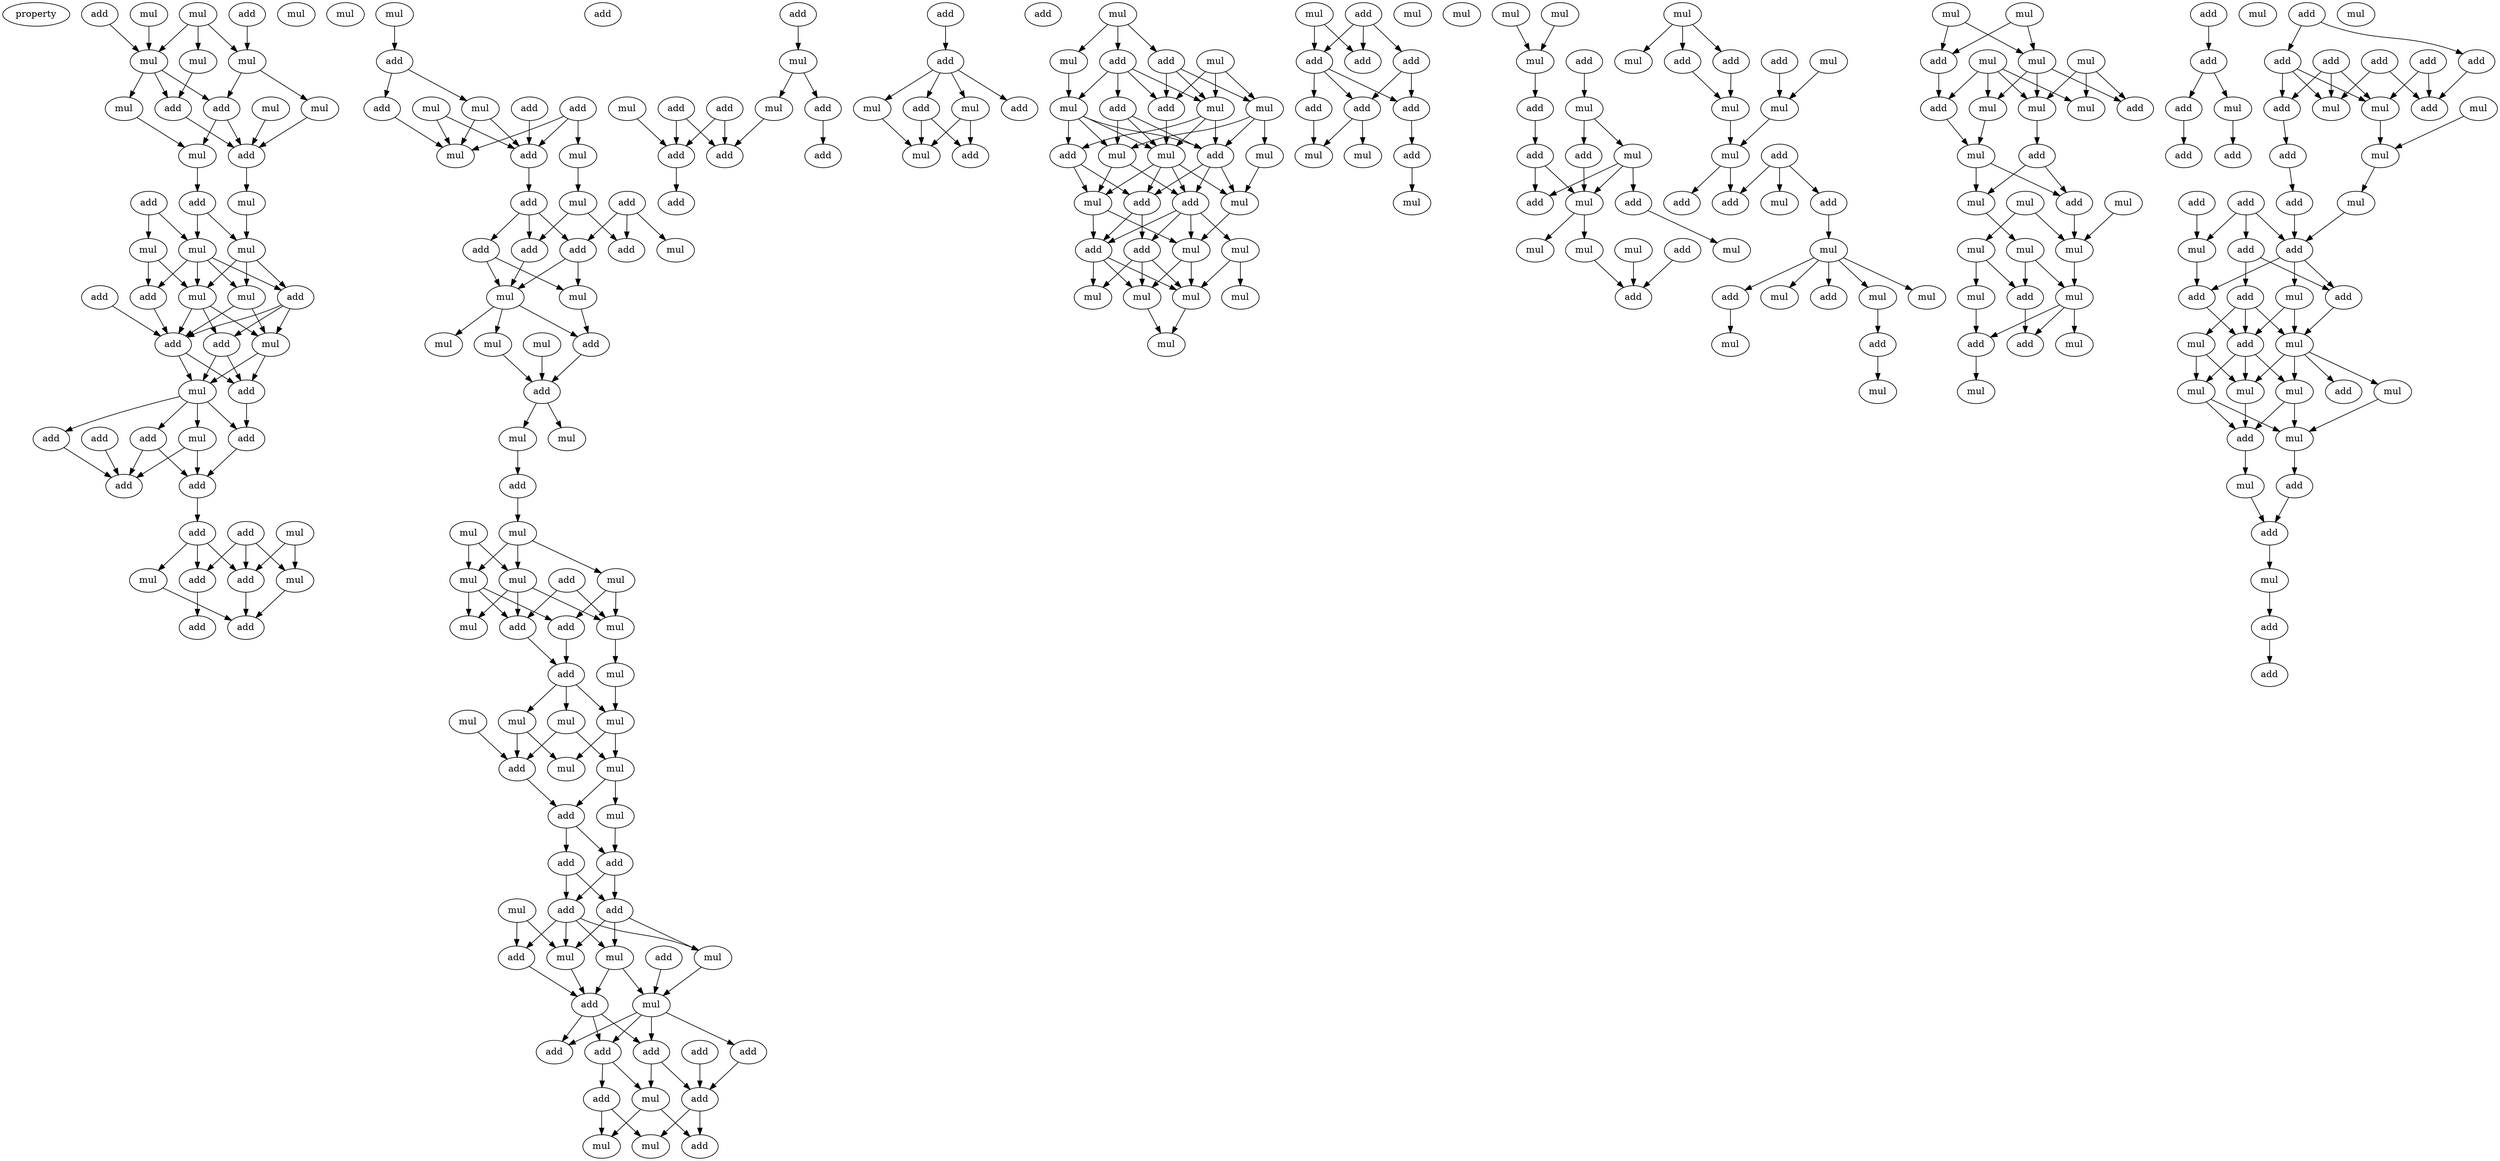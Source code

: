 digraph {
    node [fontcolor=black]
    property [mul=2,lf=1.2]
    0 [ label = mul ];
    1 [ label = add ];
    2 [ label = add ];
    3 [ label = mul ];
    4 [ label = mul ];
    5 [ label = mul ];
    6 [ label = mul ];
    7 [ label = mul ];
    8 [ label = mul ];
    9 [ label = mul ];
    10 [ label = add ];
    11 [ label = mul ];
    12 [ label = add ];
    13 [ label = mul ];
    14 [ label = add ];
    15 [ label = mul ];
    16 [ label = add ];
    17 [ label = add ];
    18 [ label = mul ];
    19 [ label = mul ];
    20 [ label = mul ];
    21 [ label = mul ];
    22 [ label = mul ];
    23 [ label = add ];
    24 [ label = add ];
    25 [ label = add ];
    26 [ label = add ];
    27 [ label = mul ];
    28 [ label = add ];
    29 [ label = mul ];
    30 [ label = add ];
    31 [ label = add ];
    32 [ label = mul ];
    33 [ label = add ];
    34 [ label = add ];
    35 [ label = add ];
    36 [ label = add ];
    37 [ label = add ];
    38 [ label = add ];
    39 [ label = mul ];
    40 [ label = add ];
    41 [ label = add ];
    42 [ label = mul ];
    43 [ label = mul ];
    44 [ label = mul ];
    45 [ label = add ];
    46 [ label = add ];
    47 [ label = add ];
    48 [ label = mul ];
    49 [ label = add ];
    50 [ label = mul ];
    51 [ label = mul ];
    52 [ label = add ];
    53 [ label = add ];
    54 [ label = add ];
    55 [ label = mul ];
    56 [ label = add ];
    57 [ label = mul ];
    58 [ label = add ];
    59 [ label = add ];
    60 [ label = mul ];
    61 [ label = add ];
    62 [ label = add ];
    63 [ label = add ];
    64 [ label = mul ];
    65 [ label = add ];
    66 [ label = mul ];
    67 [ label = mul ];
    68 [ label = mul ];
    69 [ label = add ];
    70 [ label = mul ];
    71 [ label = mul ];
    72 [ label = add ];
    73 [ label = add ];
    74 [ label = mul ];
    75 [ label = mul ];
    76 [ label = add ];
    77 [ label = mul ];
    78 [ label = mul ];
    79 [ label = add ];
    80 [ label = mul ];
    81 [ label = mul ];
    82 [ label = mul ];
    83 [ label = add ];
    84 [ label = add ];
    85 [ label = mul ];
    86 [ label = mul ];
    87 [ label = add ];
    88 [ label = mul ];
    89 [ label = mul ];
    90 [ label = mul ];
    91 [ label = mul ];
    92 [ label = mul ];
    93 [ label = mul ];
    94 [ label = mul ];
    95 [ label = add ];
    96 [ label = add ];
    97 [ label = mul ];
    98 [ label = add ];
    99 [ label = add ];
    100 [ label = add ];
    101 [ label = mul ];
    102 [ label = add ];
    103 [ label = add ];
    104 [ label = mul ];
    105 [ label = add ];
    106 [ label = mul ];
    107 [ label = mul ];
    108 [ label = add ];
    109 [ label = mul ];
    110 [ label = add ];
    111 [ label = add ];
    112 [ label = add ];
    113 [ label = add ];
    114 [ label = add ];
    115 [ label = mul ];
    116 [ label = add ];
    117 [ label = add ];
    118 [ label = add ];
    119 [ label = mul ];
    120 [ label = add ];
    121 [ label = mul ];
    122 [ label = mul ];
    123 [ label = mul ];
    124 [ label = add ];
    125 [ label = add ];
    126 [ label = mul ];
    127 [ label = add ];
    128 [ label = add ];
    129 [ label = add ];
    130 [ label = add ];
    131 [ label = add ];
    132 [ label = add ];
    133 [ label = add ];
    134 [ label = add ];
    135 [ label = mul ];
    136 [ label = add ];
    137 [ label = add ];
    138 [ label = mul ];
    139 [ label = add ];
    140 [ label = mul ];
    141 [ label = mul ];
    142 [ label = add ];
    143 [ label = mul ];
    144 [ label = mul ];
    145 [ label = add ];
    146 [ label = add ];
    147 [ label = add ];
    148 [ label = mul ];
    149 [ label = mul ];
    150 [ label = mul ];
    151 [ label = add ];
    152 [ label = mul ];
    153 [ label = mul ];
    154 [ label = add ];
    155 [ label = mul ];
    156 [ label = add ];
    157 [ label = mul ];
    158 [ label = add ];
    159 [ label = mul ];
    160 [ label = mul ];
    161 [ label = mul ];
    162 [ label = add ];
    163 [ label = add ];
    164 [ label = mul ];
    165 [ label = mul ];
    166 [ label = mul ];
    167 [ label = mul ];
    168 [ label = mul ];
    169 [ label = mul ];
    170 [ label = mul ];
    171 [ label = add ];
    172 [ label = add ];
    173 [ label = add ];
    174 [ label = add ];
    175 [ label = add ];
    176 [ label = add ];
    177 [ label = add ];
    178 [ label = add ];
    179 [ label = mul ];
    180 [ label = mul ];
    181 [ label = mul ];
    182 [ label = mul ];
    183 [ label = mul ];
    184 [ label = mul ];
    185 [ label = mul ];
    186 [ label = add ];
    187 [ label = mul ];
    188 [ label = add ];
    189 [ label = add ];
    190 [ label = mul ];
    191 [ label = add ];
    192 [ label = add ];
    193 [ label = add ];
    194 [ label = mul ];
    195 [ label = mul ];
    196 [ label = mul ];
    197 [ label = mul ];
    198 [ label = mul ];
    199 [ label = add ];
    200 [ label = add ];
    201 [ label = mul ];
    202 [ label = mul ];
    203 [ label = add ];
    204 [ label = add ];
    205 [ label = mul ];
    206 [ label = add ];
    207 [ label = mul ];
    208 [ label = mul ];
    209 [ label = mul ];
    210 [ label = add ];
    211 [ label = mul ];
    212 [ label = add ];
    213 [ label = add ];
    214 [ label = add ];
    215 [ label = mul ];
    216 [ label = add ];
    217 [ label = mul ];
    218 [ label = add ];
    219 [ label = mul ];
    220 [ label = mul ];
    221 [ label = add ];
    222 [ label = mul ];
    223 [ label = mul ];
    224 [ label = mul ];
    225 [ label = mul ];
    226 [ label = mul ];
    227 [ label = add ];
    228 [ label = mul ];
    229 [ label = mul ];
    230 [ label = add ];
    231 [ label = mul ];
    232 [ label = mul ];
    233 [ label = mul ];
    234 [ label = add ];
    235 [ label = add ];
    236 [ label = mul ];
    237 [ label = mul ];
    238 [ label = mul ];
    239 [ label = add ];
    240 [ label = mul ];
    241 [ label = mul ];
    242 [ label = mul ];
    243 [ label = mul ];
    244 [ label = mul ];
    245 [ label = add ];
    246 [ label = mul ];
    247 [ label = mul ];
    248 [ label = add ];
    249 [ label = add ];
    250 [ label = mul ];
    251 [ label = add ];
    252 [ label = add ];
    253 [ label = add ];
    254 [ label = mul ];
    255 [ label = mul ];
    256 [ label = add ];
    257 [ label = add ];
    258 [ label = add ];
    259 [ label = add ];
    260 [ label = add ];
    261 [ label = add ];
    262 [ label = add ];
    263 [ label = add ];
    264 [ label = add ];
    265 [ label = mul ];
    266 [ label = mul ];
    267 [ label = add ];
    268 [ label = mul ];
    269 [ label = add ];
    270 [ label = mul ];
    271 [ label = add ];
    272 [ label = add ];
    273 [ label = mul ];
    274 [ label = add ];
    275 [ label = add ];
    276 [ label = mul ];
    277 [ label = add ];
    278 [ label = add ];
    279 [ label = add ];
    280 [ label = add ];
    281 [ label = mul ];
    282 [ label = mul ];
    283 [ label = add ];
    284 [ label = mul ];
    285 [ label = mul ];
    286 [ label = mul ];
    287 [ label = mul ];
    288 [ label = mul ];
    289 [ label = add ];
    290 [ label = add ];
    291 [ label = mul ];
    292 [ label = mul ];
    293 [ label = mul ];
    294 [ label = add ];
    295 [ label = add ];
    296 [ label = mul ];
    297 [ label = add ];
    298 [ label = add ];
    0 -> 5 [ name = 0 ];
    0 -> 6 [ name = 1 ];
    0 -> 7 [ name = 2 ];
    1 -> 5 [ name = 3 ];
    2 -> 7 [ name = 4 ];
    4 -> 5 [ name = 5 ];
    5 -> 9 [ name = 6 ];
    5 -> 10 [ name = 7 ];
    5 -> 12 [ name = 8 ];
    6 -> 10 [ name = 9 ];
    7 -> 8 [ name = 10 ];
    7 -> 12 [ name = 11 ];
    8 -> 14 [ name = 12 ];
    9 -> 13 [ name = 13 ];
    10 -> 14 [ name = 14 ];
    11 -> 14 [ name = 15 ];
    12 -> 13 [ name = 16 ];
    12 -> 14 [ name = 17 ];
    13 -> 16 [ name = 18 ];
    14 -> 15 [ name = 19 ];
    15 -> 20 [ name = 20 ];
    16 -> 19 [ name = 21 ];
    16 -> 20 [ name = 22 ];
    17 -> 18 [ name = 23 ];
    17 -> 19 [ name = 24 ];
    18 -> 22 [ name = 25 ];
    18 -> 23 [ name = 26 ];
    19 -> 21 [ name = 27 ];
    19 -> 22 [ name = 28 ];
    19 -> 23 [ name = 29 ];
    19 -> 24 [ name = 30 ];
    20 -> 21 [ name = 31 ];
    20 -> 22 [ name = 32 ];
    20 -> 24 [ name = 33 ];
    21 -> 26 [ name = 34 ];
    21 -> 27 [ name = 35 ];
    22 -> 26 [ name = 36 ];
    22 -> 27 [ name = 37 ];
    22 -> 28 [ name = 38 ];
    23 -> 26 [ name = 39 ];
    24 -> 26 [ name = 40 ];
    24 -> 27 [ name = 41 ];
    24 -> 28 [ name = 42 ];
    25 -> 26 [ name = 43 ];
    26 -> 29 [ name = 44 ];
    26 -> 30 [ name = 45 ];
    27 -> 29 [ name = 46 ];
    27 -> 30 [ name = 47 ];
    28 -> 29 [ name = 48 ];
    28 -> 30 [ name = 49 ];
    29 -> 32 [ name = 50 ];
    29 -> 33 [ name = 51 ];
    29 -> 34 [ name = 52 ];
    29 -> 35 [ name = 53 ];
    30 -> 33 [ name = 54 ];
    31 -> 36 [ name = 55 ];
    32 -> 36 [ name = 56 ];
    32 -> 37 [ name = 57 ];
    33 -> 37 [ name = 58 ];
    34 -> 36 [ name = 59 ];
    35 -> 36 [ name = 60 ];
    35 -> 37 [ name = 61 ];
    37 -> 38 [ name = 62 ];
    38 -> 41 [ name = 63 ];
    38 -> 42 [ name = 64 ];
    38 -> 45 [ name = 65 ];
    39 -> 43 [ name = 66 ];
    39 -> 45 [ name = 67 ];
    40 -> 41 [ name = 68 ];
    40 -> 43 [ name = 69 ];
    40 -> 45 [ name = 70 ];
    41 -> 46 [ name = 71 ];
    42 -> 47 [ name = 72 ];
    43 -> 47 [ name = 73 ];
    45 -> 47 [ name = 74 ];
    48 -> 49 [ name = 75 ];
    49 -> 51 [ name = 76 ];
    49 -> 52 [ name = 77 ];
    50 -> 56 [ name = 78 ];
    50 -> 57 [ name = 79 ];
    51 -> 56 [ name = 80 ];
    51 -> 57 [ name = 81 ];
    52 -> 57 [ name = 82 ];
    53 -> 56 [ name = 83 ];
    54 -> 55 [ name = 84 ];
    54 -> 56 [ name = 85 ];
    54 -> 57 [ name = 86 ];
    55 -> 60 [ name = 87 ];
    56 -> 58 [ name = 88 ];
    58 -> 61 [ name = 89 ];
    58 -> 63 [ name = 90 ];
    58 -> 65 [ name = 91 ];
    59 -> 62 [ name = 92 ];
    59 -> 63 [ name = 93 ];
    59 -> 64 [ name = 94 ];
    60 -> 62 [ name = 95 ];
    60 -> 65 [ name = 96 ];
    61 -> 66 [ name = 97 ];
    61 -> 67 [ name = 98 ];
    63 -> 66 [ name = 99 ];
    63 -> 67 [ name = 100 ];
    65 -> 66 [ name = 101 ];
    66 -> 68 [ name = 102 ];
    66 -> 69 [ name = 103 ];
    66 -> 70 [ name = 104 ];
    67 -> 69 [ name = 105 ];
    68 -> 73 [ name = 106 ];
    69 -> 73 [ name = 107 ];
    71 -> 73 [ name = 108 ];
    73 -> 74 [ name = 109 ];
    73 -> 75 [ name = 110 ];
    74 -> 76 [ name = 111 ];
    76 -> 77 [ name = 112 ];
    77 -> 80 [ name = 113 ];
    77 -> 81 [ name = 114 ];
    77 -> 82 [ name = 115 ];
    78 -> 80 [ name = 116 ];
    78 -> 81 [ name = 117 ];
    79 -> 83 [ name = 118 ];
    79 -> 86 [ name = 119 ];
    80 -> 83 [ name = 120 ];
    80 -> 85 [ name = 121 ];
    80 -> 86 [ name = 122 ];
    81 -> 83 [ name = 123 ];
    81 -> 84 [ name = 124 ];
    81 -> 85 [ name = 125 ];
    82 -> 84 [ name = 126 ];
    82 -> 86 [ name = 127 ];
    83 -> 87 [ name = 128 ];
    84 -> 87 [ name = 129 ];
    86 -> 88 [ name = 130 ];
    87 -> 90 [ name = 131 ];
    87 -> 91 [ name = 132 ];
    87 -> 92 [ name = 133 ];
    88 -> 91 [ name = 134 ];
    89 -> 95 [ name = 135 ];
    90 -> 94 [ name = 136 ];
    90 -> 95 [ name = 137 ];
    91 -> 93 [ name = 138 ];
    91 -> 94 [ name = 139 ];
    92 -> 93 [ name = 140 ];
    92 -> 95 [ name = 141 ];
    94 -> 96 [ name = 142 ];
    94 -> 97 [ name = 143 ];
    95 -> 96 [ name = 144 ];
    96 -> 98 [ name = 145 ];
    96 -> 99 [ name = 146 ];
    97 -> 99 [ name = 147 ];
    98 -> 100 [ name = 148 ];
    98 -> 102 [ name = 149 ];
    99 -> 100 [ name = 150 ];
    99 -> 102 [ name = 151 ];
    100 -> 104 [ name = 152 ];
    100 -> 106 [ name = 153 ];
    100 -> 107 [ name = 154 ];
    101 -> 103 [ name = 155 ];
    101 -> 104 [ name = 156 ];
    102 -> 103 [ name = 157 ];
    102 -> 104 [ name = 158 ];
    102 -> 106 [ name = 159 ];
    102 -> 107 [ name = 160 ];
    103 -> 108 [ name = 161 ];
    104 -> 108 [ name = 162 ];
    105 -> 109 [ name = 163 ];
    106 -> 108 [ name = 164 ];
    106 -> 109 [ name = 165 ];
    107 -> 109 [ name = 166 ];
    108 -> 110 [ name = 167 ];
    108 -> 112 [ name = 168 ];
    108 -> 113 [ name = 169 ];
    109 -> 110 [ name = 170 ];
    109 -> 111 [ name = 171 ];
    109 -> 112 [ name = 172 ];
    109 -> 113 [ name = 173 ];
    111 -> 117 [ name = 174 ];
    112 -> 115 [ name = 175 ];
    112 -> 117 [ name = 176 ];
    113 -> 115 [ name = 177 ];
    113 -> 116 [ name = 178 ];
    114 -> 117 [ name = 179 ];
    115 -> 118 [ name = 180 ];
    115 -> 121 [ name = 181 ];
    116 -> 119 [ name = 182 ];
    116 -> 121 [ name = 183 ];
    117 -> 118 [ name = 184 ];
    117 -> 119 [ name = 185 ];
    120 -> 122 [ name = 186 ];
    122 -> 123 [ name = 187 ];
    122 -> 125 [ name = 188 ];
    123 -> 130 [ name = 189 ];
    124 -> 129 [ name = 190 ];
    124 -> 130 [ name = 191 ];
    125 -> 128 [ name = 192 ];
    126 -> 129 [ name = 193 ];
    127 -> 129 [ name = 194 ];
    127 -> 130 [ name = 195 ];
    129 -> 131 [ name = 196 ];
    132 -> 134 [ name = 197 ];
    134 -> 135 [ name = 198 ];
    134 -> 136 [ name = 199 ];
    134 -> 137 [ name = 200 ];
    134 -> 138 [ name = 201 ];
    135 -> 140 [ name = 202 ];
    137 -> 139 [ name = 203 ];
    137 -> 140 [ name = 204 ];
    138 -> 139 [ name = 205 ];
    138 -> 140 [ name = 206 ];
    141 -> 142 [ name = 207 ];
    141 -> 143 [ name = 208 ];
    141 -> 145 [ name = 209 ];
    142 -> 146 [ name = 210 ];
    142 -> 147 [ name = 211 ];
    142 -> 149 [ name = 212 ];
    142 -> 150 [ name = 213 ];
    143 -> 149 [ name = 214 ];
    144 -> 146 [ name = 215 ];
    144 -> 148 [ name = 216 ];
    144 -> 150 [ name = 217 ];
    145 -> 146 [ name = 218 ];
    145 -> 148 [ name = 219 ];
    145 -> 150 [ name = 220 ];
    146 -> 155 [ name = 221 ];
    147 -> 151 [ name = 222 ];
    147 -> 152 [ name = 223 ];
    147 -> 155 [ name = 224 ];
    148 -> 151 [ name = 225 ];
    148 -> 152 [ name = 226 ];
    148 -> 153 [ name = 227 ];
    149 -> 151 [ name = 228 ];
    149 -> 152 [ name = 229 ];
    149 -> 154 [ name = 230 ];
    149 -> 155 [ name = 231 ];
    150 -> 151 [ name = 232 ];
    150 -> 154 [ name = 233 ];
    150 -> 155 [ name = 234 ];
    151 -> 156 [ name = 235 ];
    151 -> 158 [ name = 236 ];
    151 -> 159 [ name = 237 ];
    152 -> 157 [ name = 238 ];
    152 -> 158 [ name = 239 ];
    153 -> 159 [ name = 240 ];
    154 -> 156 [ name = 241 ];
    154 -> 157 [ name = 242 ];
    155 -> 156 [ name = 243 ];
    155 -> 157 [ name = 244 ];
    155 -> 158 [ name = 245 ];
    155 -> 159 [ name = 246 ];
    156 -> 162 [ name = 247 ];
    156 -> 163 [ name = 248 ];
    157 -> 161 [ name = 249 ];
    157 -> 162 [ name = 250 ];
    158 -> 160 [ name = 251 ];
    158 -> 161 [ name = 252 ];
    158 -> 162 [ name = 253 ];
    158 -> 163 [ name = 254 ];
    159 -> 161 [ name = 255 ];
    160 -> 165 [ name = 256 ];
    160 -> 167 [ name = 257 ];
    161 -> 165 [ name = 258 ];
    161 -> 166 [ name = 259 ];
    162 -> 164 [ name = 260 ];
    162 -> 165 [ name = 261 ];
    162 -> 166 [ name = 262 ];
    163 -> 164 [ name = 263 ];
    163 -> 165 [ name = 264 ];
    163 -> 166 [ name = 265 ];
    165 -> 168 [ name = 266 ];
    166 -> 168 [ name = 267 ];
    169 -> 173 [ name = 268 ];
    169 -> 174 [ name = 269 ];
    171 -> 172 [ name = 270 ];
    171 -> 173 [ name = 271 ];
    171 -> 174 [ name = 272 ];
    172 -> 175 [ name = 273 ];
    172 -> 176 [ name = 274 ];
    173 -> 175 [ name = 275 ];
    173 -> 176 [ name = 276 ];
    173 -> 177 [ name = 277 ];
    175 -> 178 [ name = 278 ];
    176 -> 180 [ name = 279 ];
    176 -> 181 [ name = 280 ];
    177 -> 180 [ name = 281 ];
    178 -> 182 [ name = 282 ];
    183 -> 185 [ name = 283 ];
    184 -> 185 [ name = 284 ];
    185 -> 188 [ name = 285 ];
    186 -> 187 [ name = 286 ];
    187 -> 190 [ name = 287 ];
    187 -> 191 [ name = 288 ];
    188 -> 189 [ name = 289 ];
    189 -> 192 [ name = 290 ];
    189 -> 194 [ name = 291 ];
    190 -> 192 [ name = 292 ];
    190 -> 193 [ name = 293 ];
    190 -> 194 [ name = 294 ];
    191 -> 194 [ name = 295 ];
    193 -> 197 [ name = 296 ];
    194 -> 196 [ name = 297 ];
    194 -> 198 [ name = 298 ];
    195 -> 200 [ name = 299 ];
    198 -> 200 [ name = 300 ];
    199 -> 200 [ name = 301 ];
    201 -> 202 [ name = 302 ];
    201 -> 203 [ name = 303 ];
    201 -> 206 [ name = 304 ];
    203 -> 208 [ name = 305 ];
    204 -> 207 [ name = 306 ];
    205 -> 207 [ name = 307 ];
    206 -> 208 [ name = 308 ];
    207 -> 209 [ name = 309 ];
    208 -> 209 [ name = 310 ];
    209 -> 212 [ name = 311 ];
    209 -> 213 [ name = 312 ];
    210 -> 211 [ name = 313 ];
    210 -> 212 [ name = 314 ];
    210 -> 214 [ name = 315 ];
    214 -> 215 [ name = 316 ];
    215 -> 216 [ name = 317 ];
    215 -> 217 [ name = 318 ];
    215 -> 218 [ name = 319 ];
    215 -> 219 [ name = 320 ];
    215 -> 220 [ name = 321 ];
    216 -> 222 [ name = 322 ];
    219 -> 221 [ name = 323 ];
    221 -> 223 [ name = 324 ];
    224 -> 227 [ name = 325 ];
    224 -> 228 [ name = 326 ];
    225 -> 227 [ name = 327 ];
    225 -> 228 [ name = 328 ];
    226 -> 231 [ name = 329 ];
    226 -> 232 [ name = 330 ];
    226 -> 233 [ name = 331 ];
    226 -> 234 [ name = 332 ];
    227 -> 234 [ name = 333 ];
    228 -> 230 [ name = 334 ];
    228 -> 232 [ name = 335 ];
    228 -> 233 [ name = 336 ];
    229 -> 230 [ name = 337 ];
    229 -> 231 [ name = 338 ];
    229 -> 232 [ name = 339 ];
    232 -> 235 [ name = 340 ];
    233 -> 236 [ name = 341 ];
    234 -> 236 [ name = 342 ];
    235 -> 239 [ name = 343 ];
    235 -> 240 [ name = 344 ];
    236 -> 239 [ name = 345 ];
    236 -> 240 [ name = 346 ];
    237 -> 242 [ name = 347 ];
    237 -> 243 [ name = 348 ];
    238 -> 243 [ name = 349 ];
    239 -> 243 [ name = 350 ];
    240 -> 241 [ name = 351 ];
    241 -> 245 [ name = 352 ];
    241 -> 246 [ name = 353 ];
    242 -> 244 [ name = 354 ];
    242 -> 245 [ name = 355 ];
    243 -> 246 [ name = 356 ];
    244 -> 249 [ name = 357 ];
    245 -> 248 [ name = 358 ];
    246 -> 247 [ name = 359 ];
    246 -> 248 [ name = 360 ];
    246 -> 249 [ name = 361 ];
    249 -> 250 [ name = 362 ];
    251 -> 252 [ name = 363 ];
    252 -> 253 [ name = 364 ];
    252 -> 254 [ name = 365 ];
    253 -> 257 [ name = 366 ];
    254 -> 256 [ name = 367 ];
    258 -> 259 [ name = 368 ];
    258 -> 260 [ name = 369 ];
    259 -> 266 [ name = 370 ];
    259 -> 267 [ name = 371 ];
    259 -> 268 [ name = 372 ];
    260 -> 264 [ name = 373 ];
    261 -> 264 [ name = 374 ];
    261 -> 266 [ name = 375 ];
    262 -> 266 [ name = 376 ];
    262 -> 267 [ name = 377 ];
    262 -> 268 [ name = 378 ];
    263 -> 264 [ name = 379 ];
    263 -> 268 [ name = 380 ];
    265 -> 270 [ name = 381 ];
    267 -> 269 [ name = 382 ];
    268 -> 270 [ name = 383 ];
    269 -> 274 [ name = 384 ];
    270 -> 273 [ name = 385 ];
    271 -> 276 [ name = 386 ];
    272 -> 275 [ name = 387 ];
    272 -> 276 [ name = 388 ];
    272 -> 277 [ name = 389 ];
    273 -> 275 [ name = 390 ];
    274 -> 275 [ name = 391 ];
    275 -> 279 [ name = 392 ];
    275 -> 280 [ name = 393 ];
    275 -> 281 [ name = 394 ];
    276 -> 279 [ name = 395 ];
    277 -> 278 [ name = 396 ];
    277 -> 280 [ name = 397 ];
    278 -> 282 [ name = 398 ];
    278 -> 283 [ name = 399 ];
    278 -> 284 [ name = 400 ];
    279 -> 283 [ name = 401 ];
    280 -> 282 [ name = 402 ];
    281 -> 282 [ name = 403 ];
    281 -> 283 [ name = 404 ];
    282 -> 285 [ name = 405 ];
    282 -> 287 [ name = 406 ];
    282 -> 288 [ name = 407 ];
    282 -> 289 [ name = 408 ];
    283 -> 285 [ name = 409 ];
    283 -> 286 [ name = 410 ];
    283 -> 288 [ name = 411 ];
    284 -> 286 [ name = 412 ];
    284 -> 288 [ name = 413 ];
    285 -> 290 [ name = 414 ];
    285 -> 291 [ name = 415 ];
    286 -> 290 [ name = 416 ];
    286 -> 291 [ name = 417 ];
    287 -> 291 [ name = 418 ];
    288 -> 290 [ name = 419 ];
    290 -> 293 [ name = 420 ];
    291 -> 294 [ name = 421 ];
    293 -> 295 [ name = 422 ];
    294 -> 295 [ name = 423 ];
    295 -> 296 [ name = 424 ];
    296 -> 297 [ name = 425 ];
    297 -> 298 [ name = 426 ];
}
